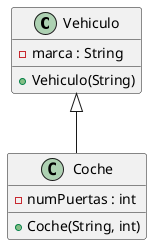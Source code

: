 @startuml

class Vehiculo {
  -marca : String
  +Vehiculo(String)
}

class Coche {
  -numPuertas : int
  +Coche(String, int)
}

Vehiculo <|-- Coche

@enduml
